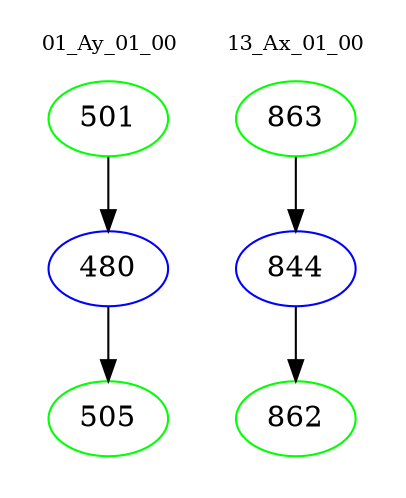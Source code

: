 digraph{
subgraph cluster_0 {
color = white
label = "01_Ay_01_00";
fontsize=10;
T0_501 [label="501", color="green"]
T0_501 -> T0_480 [color="black"]
T0_480 [label="480", color="blue"]
T0_480 -> T0_505 [color="black"]
T0_505 [label="505", color="green"]
}
subgraph cluster_1 {
color = white
label = "13_Ax_01_00";
fontsize=10;
T1_863 [label="863", color="green"]
T1_863 -> T1_844 [color="black"]
T1_844 [label="844", color="blue"]
T1_844 -> T1_862 [color="black"]
T1_862 [label="862", color="green"]
}
}
